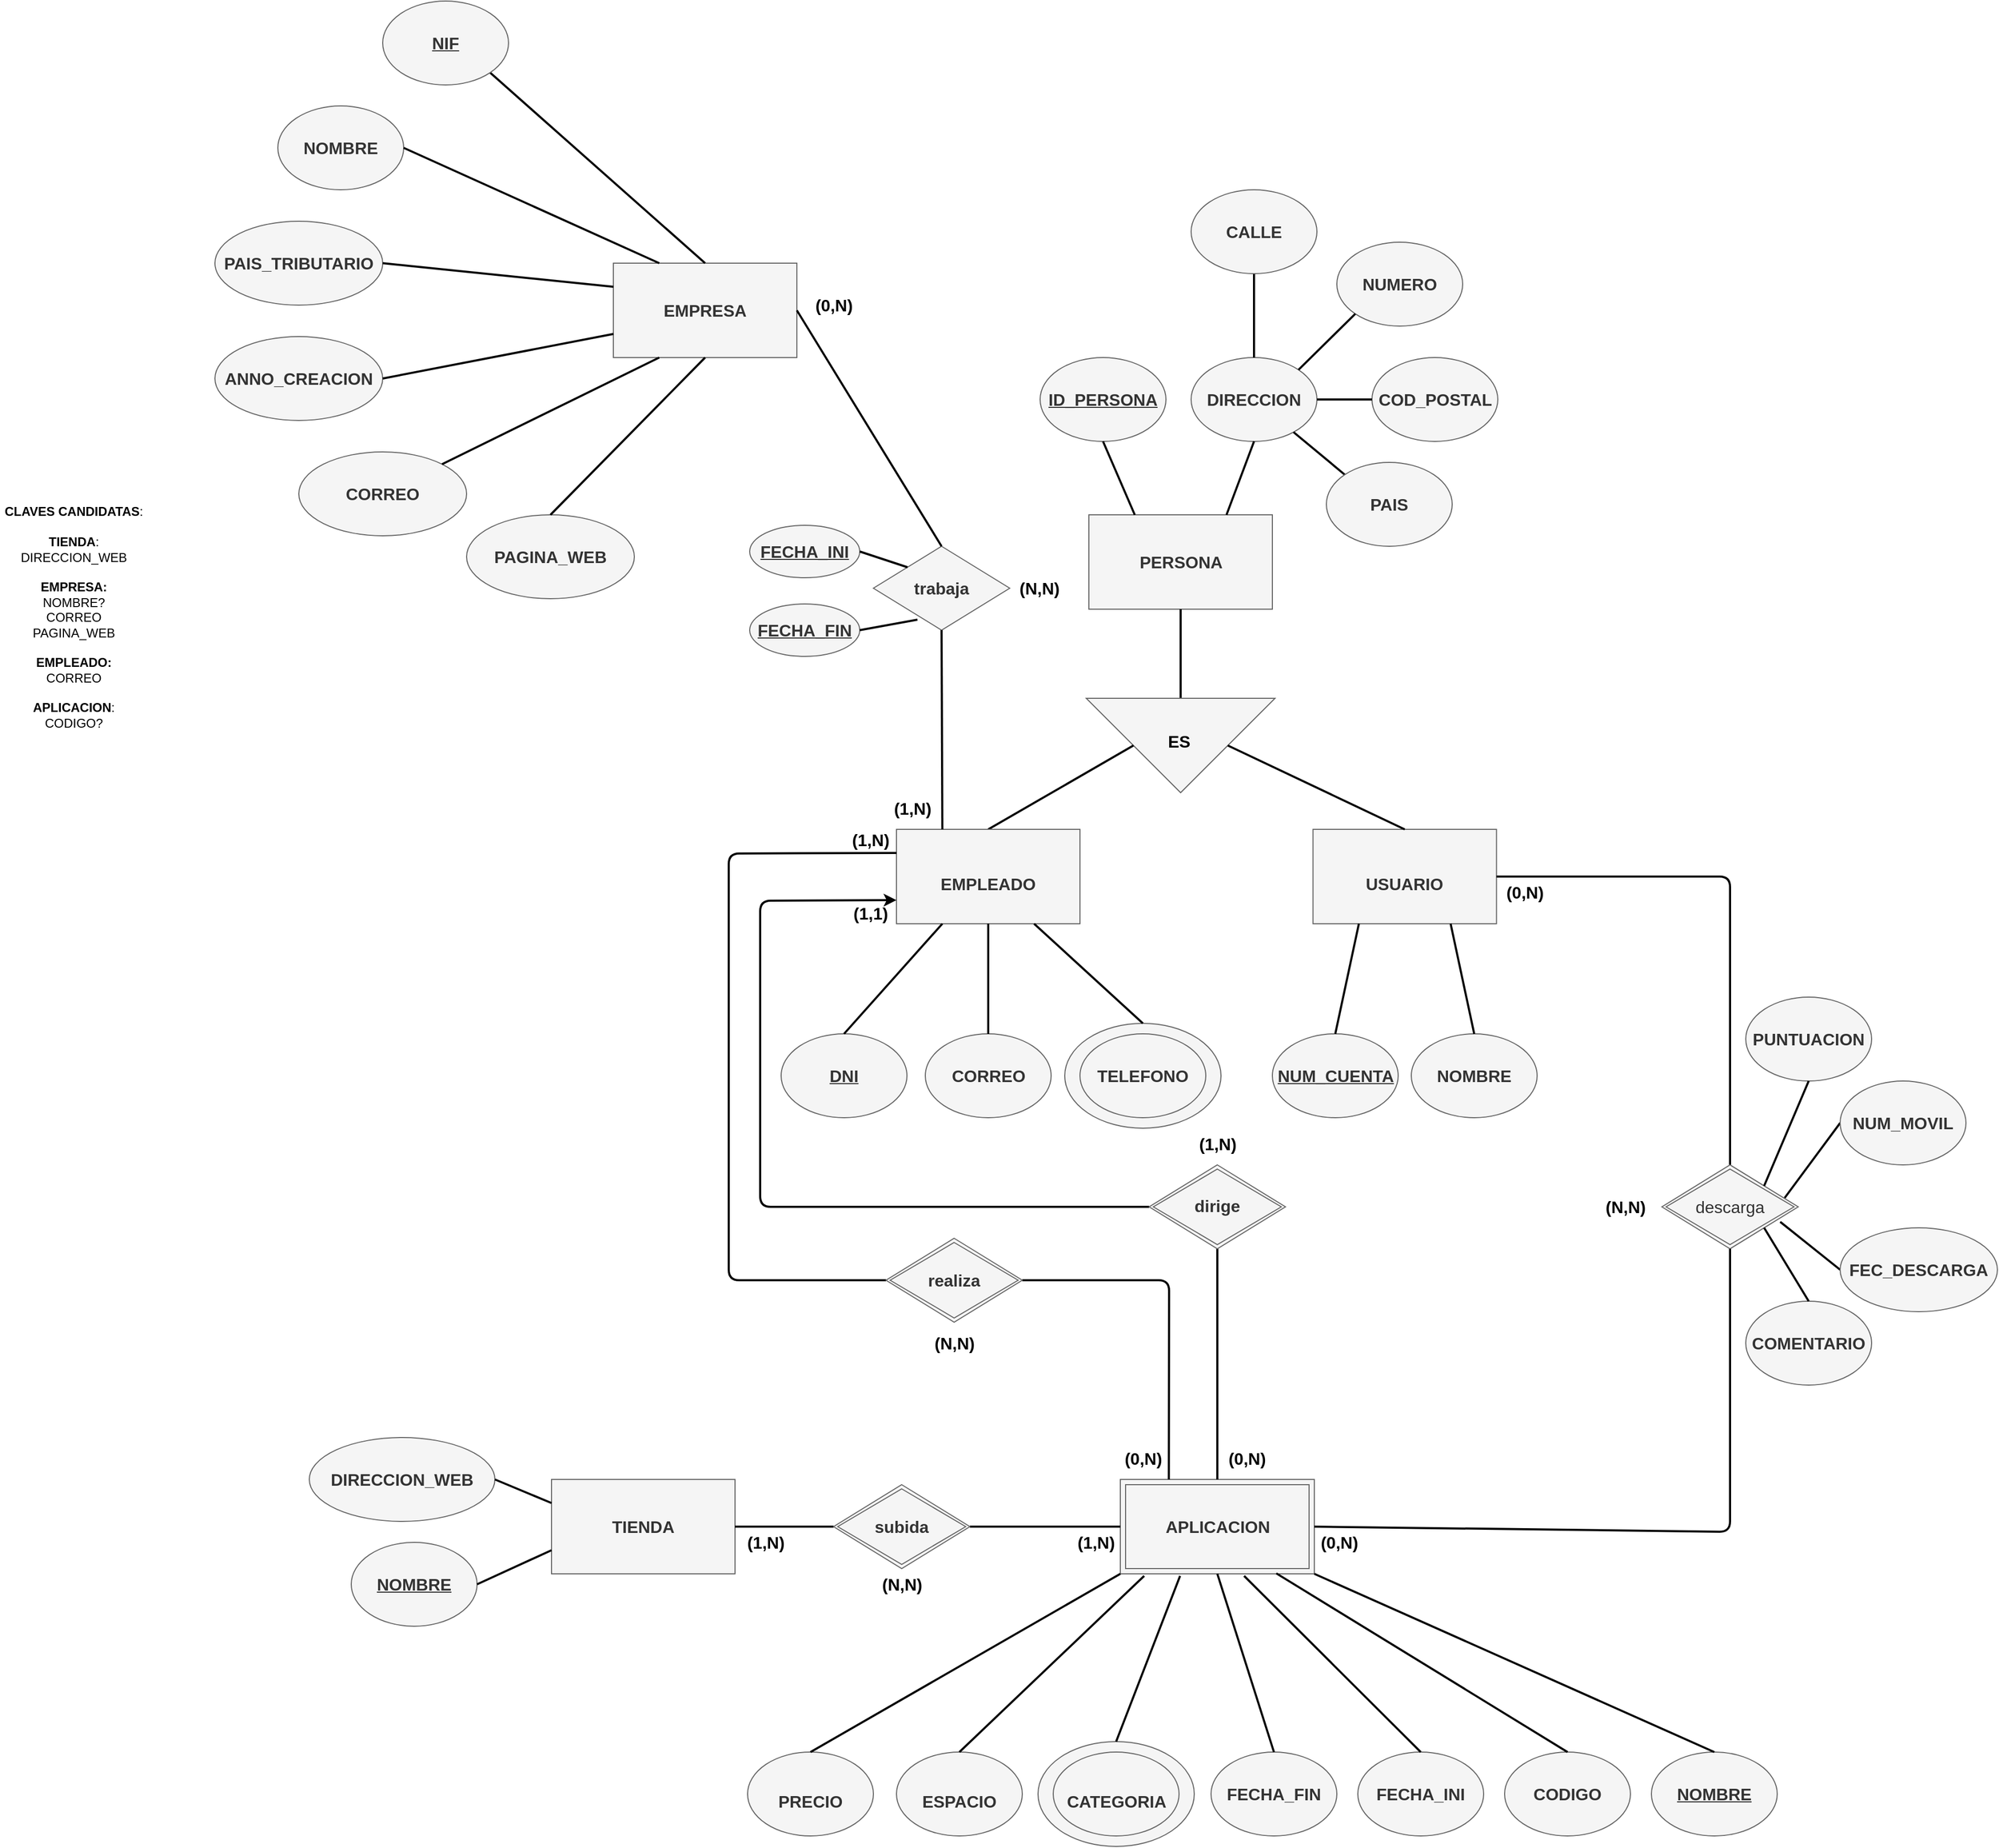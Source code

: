 <mxfile version="13.8.0" type="device"><diagram id="R2lEEEUBdFMjLlhIrx00" name="Page-1"><mxGraphModel dx="2523" dy="931" grid="1" gridSize="10" guides="1" tooltips="1" connect="1" arrows="1" fold="1" page="1" pageScale="1" pageWidth="850" pageHeight="1100" math="0" shadow="0" extFonts="Permanent Marker^https://fonts.googleapis.com/css?family=Permanent+Marker"><root><mxCell id="0"/><mxCell id="1" parent="0"/><mxCell id="q98V2oWcMQ2L0oPAiAOC-61" value="" style="ellipse;whiteSpace=wrap;html=1;fillColor=#f5f5f5;strokeColor=#666666;fontColor=#333333;fontStyle=0" parent="1" vertex="1"><mxGeometry x="425" y="2100" width="149" height="100" as="geometry"/></mxCell><mxCell id="q98V2oWcMQ2L0oPAiAOC-1" value="&lt;font style=&quot;font-size: 16px&quot;&gt;TIENDA&lt;/font&gt;" style="rounded=0;whiteSpace=wrap;html=1;fontStyle=1;fillColor=#f5f5f5;strokeColor=#666666;fontColor=#333333;" parent="1" vertex="1"><mxGeometry x="-39" y="1850" width="175" height="90" as="geometry"/></mxCell><mxCell id="q98V2oWcMQ2L0oPAiAOC-2" value="&lt;font style=&quot;font-size: 16px&quot;&gt;&lt;u&gt;&lt;b&gt;NOMBRE&lt;/b&gt;&lt;/u&gt;&lt;/font&gt;" style="ellipse;whiteSpace=wrap;html=1;fillColor=#f5f5f5;strokeColor=#666666;fontColor=#333333;" parent="1" vertex="1"><mxGeometry x="-230" y="1910" width="120" height="80" as="geometry"/></mxCell><mxCell id="q98V2oWcMQ2L0oPAiAOC-3" value="" style="endArrow=none;html=1;entryX=1;entryY=0.5;entryDx=0;entryDy=0;exitX=0;exitY=0.75;exitDx=0;exitDy=0;strokeWidth=2;" parent="1" source="q98V2oWcMQ2L0oPAiAOC-1" target="q98V2oWcMQ2L0oPAiAOC-2" edge="1"><mxGeometry width="50" height="50" relative="1" as="geometry"><mxPoint x="-103" y="1930" as="sourcePoint"/><mxPoint x="-53" y="1880" as="targetPoint"/></mxGeometry></mxCell><mxCell id="q98V2oWcMQ2L0oPAiAOC-4" value="&lt;font size=&quot;1&quot;&gt;&lt;b style=&quot;font-size: 16px&quot;&gt;DIRECCION_WEB&lt;/b&gt;&lt;/font&gt;" style="ellipse;whiteSpace=wrap;html=1;fillColor=#f5f5f5;strokeColor=#666666;fontColor=#333333;" parent="1" vertex="1"><mxGeometry x="-270" y="1810" width="177" height="80" as="geometry"/></mxCell><mxCell id="q98V2oWcMQ2L0oPAiAOC-5" value="" style="endArrow=none;html=1;entryX=1;entryY=0.5;entryDx=0;entryDy=0;exitX=0;exitY=0.25;exitDx=0;exitDy=0;strokeWidth=2;" parent="1" source="q98V2oWcMQ2L0oPAiAOC-1" target="q98V2oWcMQ2L0oPAiAOC-4" edge="1"><mxGeometry width="50" height="50" relative="1" as="geometry"><mxPoint x="32.5" y="1850" as="sourcePoint"/><mxPoint x="-70.574" y="1768.284" as="targetPoint"/></mxGeometry></mxCell><mxCell id="q98V2oWcMQ2L0oPAiAOC-7" value="&lt;font style=&quot;font-size: 16px&quot;&gt;EMPRESA&lt;/font&gt;" style="rounded=0;whiteSpace=wrap;html=1;fontStyle=1;fillColor=#f5f5f5;strokeColor=#666666;fontColor=#333333;" parent="1" vertex="1"><mxGeometry x="20" y="690" width="175" height="90" as="geometry"/></mxCell><mxCell id="q98V2oWcMQ2L0oPAiAOC-8" value="&lt;font style=&quot;font-size: 16px&quot;&gt;&lt;span&gt;&lt;b&gt;NOMBRE&lt;/b&gt;&lt;/span&gt;&lt;/font&gt;" style="ellipse;whiteSpace=wrap;html=1;fillColor=#f5f5f5;strokeColor=#666666;fontColor=#333333;fontStyle=0" parent="1" vertex="1"><mxGeometry x="-300" y="540" width="120" height="80" as="geometry"/></mxCell><mxCell id="q98V2oWcMQ2L0oPAiAOC-10" value="" style="endArrow=none;html=1;entryX=1;entryY=0.5;entryDx=0;entryDy=0;exitX=0.25;exitY=0;exitDx=0;exitDy=0;strokeWidth=2;" parent="1" source="q98V2oWcMQ2L0oPAiAOC-7" target="q98V2oWcMQ2L0oPAiAOC-8" edge="1"><mxGeometry width="50" height="50" relative="1" as="geometry"><mxPoint x="-10" y="670" as="sourcePoint"/><mxPoint x="-103.074" y="588.284" as="targetPoint"/></mxGeometry></mxCell><mxCell id="q98V2oWcMQ2L0oPAiAOC-11" value="&lt;font style=&quot;font-size: 16px&quot;&gt;&lt;b&gt;PAIS_TRIBUTARIO&lt;/b&gt;&lt;/font&gt;" style="ellipse;whiteSpace=wrap;html=1;fillColor=#f5f5f5;strokeColor=#666666;fontColor=#333333;fontStyle=0" parent="1" vertex="1"><mxGeometry x="-360" y="650" width="160" height="80" as="geometry"/></mxCell><mxCell id="q98V2oWcMQ2L0oPAiAOC-12" value="" style="endArrow=none;html=1;entryX=1;entryY=0.5;entryDx=0;entryDy=0;exitX=0;exitY=0.25;exitDx=0;exitDy=0;strokeWidth=2;" parent="1" source="q98V2oWcMQ2L0oPAiAOC-7" target="q98V2oWcMQ2L0oPAiAOC-11" edge="1"><mxGeometry width="50" height="50" relative="1" as="geometry"><mxPoint x="63.75" y="690" as="sourcePoint"/><mxPoint x="-80" y="630" as="targetPoint"/></mxGeometry></mxCell><mxCell id="q98V2oWcMQ2L0oPAiAOC-13" value="&lt;font style=&quot;font-size: 16px&quot;&gt;&lt;b&gt;ANNO_CREACION&lt;/b&gt;&lt;/font&gt;" style="ellipse;whiteSpace=wrap;html=1;fillColor=#f5f5f5;strokeColor=#666666;fontColor=#333333;fontStyle=0" parent="1" vertex="1"><mxGeometry x="-360" y="760" width="160" height="80" as="geometry"/></mxCell><mxCell id="q98V2oWcMQ2L0oPAiAOC-14" value="" style="endArrow=none;html=1;entryX=1;entryY=0.5;entryDx=0;entryDy=0;exitX=0;exitY=0.75;exitDx=0;exitDy=0;strokeWidth=2;" parent="1" source="q98V2oWcMQ2L0oPAiAOC-7" target="q98V2oWcMQ2L0oPAiAOC-13" edge="1"><mxGeometry width="50" height="50" relative="1" as="geometry"><mxPoint x="63.75" y="690" as="sourcePoint"/><mxPoint x="-80" y="630" as="targetPoint"/></mxGeometry></mxCell><mxCell id="q98V2oWcMQ2L0oPAiAOC-15" value="&lt;font style=&quot;font-size: 16px&quot;&gt;&lt;b&gt;CORREO&lt;/b&gt;&lt;/font&gt;" style="ellipse;whiteSpace=wrap;html=1;fillColor=#f5f5f5;strokeColor=#666666;fontColor=#333333;fontStyle=0" parent="1" vertex="1"><mxGeometry x="-280" y="870" width="160" height="80" as="geometry"/></mxCell><mxCell id="q98V2oWcMQ2L0oPAiAOC-16" value="" style="endArrow=none;html=1;entryX=1;entryY=0;entryDx=0;entryDy=0;exitX=0.25;exitY=1;exitDx=0;exitDy=0;strokeWidth=2;" parent="1" source="q98V2oWcMQ2L0oPAiAOC-7" target="q98V2oWcMQ2L0oPAiAOC-15" edge="1"><mxGeometry width="50" height="50" relative="1" as="geometry"><mxPoint x="63.75" y="780" as="sourcePoint"/><mxPoint x="-80" y="840" as="targetPoint"/></mxGeometry></mxCell><mxCell id="q98V2oWcMQ2L0oPAiAOC-17" value="&lt;font style=&quot;font-size: 16px&quot;&gt;&lt;b&gt;PAGINA_WEB&lt;/b&gt;&lt;/font&gt;" style="ellipse;whiteSpace=wrap;html=1;fillColor=#f5f5f5;strokeColor=#666666;fontColor=#333333;fontStyle=0" parent="1" vertex="1"><mxGeometry x="-120" y="930" width="160" height="80" as="geometry"/></mxCell><mxCell id="q98V2oWcMQ2L0oPAiAOC-18" value="" style="endArrow=none;html=1;entryX=0.5;entryY=0;entryDx=0;entryDy=0;exitX=0.5;exitY=1;exitDx=0;exitDy=0;strokeWidth=2;" parent="1" source="q98V2oWcMQ2L0oPAiAOC-7" target="q98V2oWcMQ2L0oPAiAOC-17" edge="1"><mxGeometry width="50" height="50" relative="1" as="geometry"><mxPoint x="107.5" y="780" as="sourcePoint"/><mxPoint x="-60" y="930" as="targetPoint"/></mxGeometry></mxCell><mxCell id="q98V2oWcMQ2L0oPAiAOC-19" value="" style="endArrow=none;html=1;exitX=0.5;exitY=0;exitDx=0;exitDy=0;strokeWidth=2;entryX=1;entryY=1;entryDx=0;entryDy=0;" parent="1" source="q98V2oWcMQ2L0oPAiAOC-7" target="q98V2oWcMQ2L0oPAiAOC-20" edge="1"><mxGeometry width="50" height="50" relative="1" as="geometry"><mxPoint x="107.5" y="780" as="sourcePoint"/><mxPoint x="-80" y="530" as="targetPoint"/></mxGeometry></mxCell><mxCell id="q98V2oWcMQ2L0oPAiAOC-20" value="&lt;font style=&quot;font-size: 16px&quot;&gt;&lt;span&gt;&lt;b&gt;NIF&lt;/b&gt;&lt;/span&gt;&lt;/font&gt;" style="ellipse;whiteSpace=wrap;html=1;fillColor=#f5f5f5;strokeColor=#666666;fontColor=#333333;fontStyle=4" parent="1" vertex="1"><mxGeometry x="-200" y="440" width="120" height="80" as="geometry"/></mxCell><mxCell id="q98V2oWcMQ2L0oPAiAOC-21" value="&lt;div&gt;&lt;b&gt;CLAVES CANDIDATAS&lt;/b&gt;:&lt;/div&gt;&lt;div&gt;&lt;br&gt;&lt;/div&gt;&lt;div&gt;&lt;b&gt;TIENDA&lt;/b&gt;: &lt;br&gt;&lt;/div&gt;&lt;div&gt;DIRECCION_WEB&lt;/div&gt;&lt;div&gt;&lt;br&gt;&lt;/div&gt;&lt;div&gt;&lt;b&gt;EMPRESA: &lt;/b&gt;&lt;br&gt;&lt;/div&gt;&lt;div&gt;NOMBRE?&lt;br&gt;&lt;/div&gt;&lt;div&gt;CORREO&lt;br&gt;&lt;/div&gt;&lt;div&gt;PAGINA_WEB&lt;/div&gt;&lt;div&gt;&lt;b&gt;&lt;br&gt;&lt;/b&gt;&lt;/div&gt;&lt;div&gt;&lt;b&gt;EMPLEADO:&lt;/b&gt;&lt;/div&gt;&lt;div&gt;CORREO&lt;/div&gt;&lt;div&gt;&lt;br&gt;&lt;/div&gt;&lt;div&gt;&lt;b&gt;APLICACION&lt;/b&gt;:&lt;/div&gt;&lt;div&gt;CODIGO?&lt;br&gt;&lt;/div&gt;&lt;div&gt;&lt;br&gt;&lt;/div&gt;" style="text;html=1;align=center;verticalAlign=middle;resizable=0;points=[];autosize=1;" parent="1" vertex="1"><mxGeometry x="-565" y="920" width="140" height="230" as="geometry"/></mxCell><mxCell id="q98V2oWcMQ2L0oPAiAOC-55" value="&lt;font size=&quot;1&quot;&gt;&lt;b style=&quot;font-size: 16px&quot;&gt;APLICACION&lt;/b&gt;&lt;/font&gt;" style="shape=ext;margin=3;double=1;whiteSpace=wrap;html=1;align=center;fillColor=#f5f5f5;strokeColor=#666666;fontColor=#333333;" parent="1" vertex="1"><mxGeometry x="503.5" y="1850" width="185" height="90" as="geometry"/></mxCell><mxCell id="q98V2oWcMQ2L0oPAiAOC-56" value="&lt;font style=&quot;font-size: 16px&quot;&gt;&lt;span&gt;&lt;b&gt;CODIGO&lt;/b&gt;&lt;br&gt;&lt;/span&gt;&lt;/font&gt;" style="ellipse;whiteSpace=wrap;html=1;fillColor=#f5f5f5;strokeColor=#666666;fontColor=#333333;fontStyle=0" parent="1" vertex="1"><mxGeometry x="870" y="2110" width="120" height="80" as="geometry"/></mxCell><mxCell id="q98V2oWcMQ2L0oPAiAOC-57" value="&lt;font style=&quot;font-size: 16px&quot;&gt;&lt;span&gt;&lt;b&gt;NOMBRE&lt;/b&gt;&lt;br&gt;&lt;/span&gt;&lt;/font&gt;" style="ellipse;whiteSpace=wrap;html=1;fillColor=#f5f5f5;strokeColor=#666666;fontColor=#333333;fontStyle=4" parent="1" vertex="1"><mxGeometry x="1010" y="2110" width="120" height="80" as="geometry"/></mxCell><mxCell id="q98V2oWcMQ2L0oPAiAOC-58" value="&lt;font style=&quot;font-size: 16px&quot;&gt;&lt;span&gt;&lt;b&gt;FECHA_INI&lt;/b&gt;&lt;br&gt;&lt;/span&gt;&lt;/font&gt;" style="ellipse;whiteSpace=wrap;html=1;fillColor=#f5f5f5;strokeColor=#666666;fontColor=#333333;fontStyle=0" parent="1" vertex="1"><mxGeometry x="730" y="2110" width="120" height="80" as="geometry"/></mxCell><mxCell id="q98V2oWcMQ2L0oPAiAOC-59" value="&lt;b&gt;&lt;font style=&quot;font-size: 16px&quot;&gt;FECHA_FIN&lt;/font&gt;&lt;/b&gt;" style="ellipse;whiteSpace=wrap;html=1;fillColor=#f5f5f5;strokeColor=#666666;fontColor=#333333;fontStyle=0" parent="1" vertex="1"><mxGeometry x="590" y="2110" width="120" height="80" as="geometry"/></mxCell><mxCell id="q98V2oWcMQ2L0oPAiAOC-60" value="&lt;br&gt;&lt;b&gt;&lt;font style=&quot;font-size: 16px&quot;&gt;CATEGORIA&lt;/font&gt;&lt;/b&gt;" style="ellipse;whiteSpace=wrap;html=1;fillColor=#f5f5f5;strokeColor=#666666;fontColor=#333333;fontStyle=0;verticalAlign=middle;" parent="1" vertex="1"><mxGeometry x="439.5" y="2110" width="120" height="80" as="geometry"/></mxCell><mxCell id="q98V2oWcMQ2L0oPAiAOC-62" value="&lt;br&gt;&lt;b&gt;&lt;font style=&quot;font-size: 16px&quot;&gt;ESPACIO&lt;/font&gt;&lt;/b&gt;" style="ellipse;whiteSpace=wrap;html=1;fillColor=#f5f5f5;strokeColor=#666666;fontColor=#333333;fontStyle=0" parent="1" vertex="1"><mxGeometry x="290" y="2110" width="120" height="80" as="geometry"/></mxCell><mxCell id="q98V2oWcMQ2L0oPAiAOC-63" value="&lt;br&gt;&lt;b&gt;&lt;font style=&quot;font-size: 16px&quot;&gt;PRECIO&lt;/font&gt;&lt;/b&gt;" style="ellipse;whiteSpace=wrap;html=1;fillColor=#f5f5f5;strokeColor=#666666;fontColor=#333333;fontStyle=0" parent="1" vertex="1"><mxGeometry x="148" y="2110" width="120" height="80" as="geometry"/></mxCell><mxCell id="q98V2oWcMQ2L0oPAiAOC-65" value="" style="endArrow=none;html=1;strokeWidth=2;entryX=0.5;entryY=0;entryDx=0;entryDy=0;exitX=1;exitY=1;exitDx=0;exitDy=0;" parent="1" source="q98V2oWcMQ2L0oPAiAOC-55" target="q98V2oWcMQ2L0oPAiAOC-57" edge="1"><mxGeometry width="50" height="50" relative="1" as="geometry"><mxPoint x="798.5" y="1870" as="sourcePoint"/><mxPoint x="848.5" y="1820" as="targetPoint"/></mxGeometry></mxCell><mxCell id="q98V2oWcMQ2L0oPAiAOC-66" value="" style="endArrow=none;html=1;strokeWidth=2;entryX=0.5;entryY=0;entryDx=0;entryDy=0;exitX=0.804;exitY=0.995;exitDx=0;exitDy=0;exitPerimeter=0;" parent="1" source="q98V2oWcMQ2L0oPAiAOC-55" target="q98V2oWcMQ2L0oPAiAOC-56" edge="1"><mxGeometry width="50" height="50" relative="1" as="geometry"><mxPoint x="596" y="1850" as="sourcePoint"/><mxPoint x="853.0" y="1620" as="targetPoint"/></mxGeometry></mxCell><mxCell id="q98V2oWcMQ2L0oPAiAOC-67" value="" style="endArrow=none;html=1;strokeWidth=2;entryX=0.5;entryY=0;entryDx=0;entryDy=0;exitX=0.638;exitY=1.022;exitDx=0;exitDy=0;exitPerimeter=0;" parent="1" source="q98V2oWcMQ2L0oPAiAOC-55" target="q98V2oWcMQ2L0oPAiAOC-58" edge="1"><mxGeometry width="50" height="50" relative="1" as="geometry"><mxPoint x="642.25" y="1850" as="sourcePoint"/><mxPoint x="853.0" y="1720" as="targetPoint"/></mxGeometry></mxCell><mxCell id="q98V2oWcMQ2L0oPAiAOC-68" value="" style="endArrow=none;html=1;strokeWidth=2;entryX=0.5;entryY=0;entryDx=0;entryDy=0;exitX=0.5;exitY=1;exitDx=0;exitDy=0;" parent="1" source="q98V2oWcMQ2L0oPAiAOC-55" target="q98V2oWcMQ2L0oPAiAOC-59" edge="1"><mxGeometry width="50" height="50" relative="1" as="geometry"><mxPoint x="571" y="1943" as="sourcePoint"/><mxPoint x="748" y="2110" as="targetPoint"/></mxGeometry></mxCell><mxCell id="q98V2oWcMQ2L0oPAiAOC-69" value="" style="endArrow=none;html=1;strokeWidth=2;entryX=0.5;entryY=0;entryDx=0;entryDy=0;exitX=0.308;exitY=1.022;exitDx=0;exitDy=0;exitPerimeter=0;" parent="1" source="q98V2oWcMQ2L0oPAiAOC-55" target="q98V2oWcMQ2L0oPAiAOC-61" edge="1"><mxGeometry width="50" height="50" relative="1" as="geometry"><mxPoint x="688.5" y="1895" as="sourcePoint"/><mxPoint x="853.0" y="1920" as="targetPoint"/></mxGeometry></mxCell><mxCell id="q98V2oWcMQ2L0oPAiAOC-70" value="" style="endArrow=none;html=1;strokeWidth=2;entryX=0.5;entryY=0;entryDx=0;entryDy=0;exitX=0.123;exitY=1.022;exitDx=0;exitDy=0;exitPerimeter=0;" parent="1" source="q98V2oWcMQ2L0oPAiAOC-55" target="q98V2oWcMQ2L0oPAiAOC-62" edge="1"><mxGeometry width="50" height="50" relative="1" as="geometry"><mxPoint x="688.5" y="1917.5" as="sourcePoint"/><mxPoint x="838.5" y="2020" as="targetPoint"/></mxGeometry></mxCell><mxCell id="q98V2oWcMQ2L0oPAiAOC-71" value="" style="endArrow=none;html=1;strokeWidth=2;entryX=0.5;entryY=0;entryDx=0;entryDy=0;exitX=0;exitY=1;exitDx=0;exitDy=0;" parent="1" source="q98V2oWcMQ2L0oPAiAOC-55" target="q98V2oWcMQ2L0oPAiAOC-63" edge="1"><mxGeometry width="50" height="50" relative="1" as="geometry"><mxPoint x="642.25" y="1940" as="sourcePoint"/><mxPoint x="853.0" y="2125" as="targetPoint"/></mxGeometry></mxCell><mxCell id="q98V2oWcMQ2L0oPAiAOC-72" value="" style="ellipse;whiteSpace=wrap;html=1;fillColor=#f5f5f5;strokeColor=#666666;fontColor=#333333;fontStyle=0" parent="1" vertex="1"><mxGeometry x="450.5" y="1415" width="149" height="100" as="geometry"/></mxCell><mxCell id="q98V2oWcMQ2L0oPAiAOC-73" value="&lt;font style=&quot;font-size: 16px&quot;&gt;PERSONA&lt;/font&gt;" style="rounded=0;whiteSpace=wrap;html=1;fontStyle=1;fillColor=#f5f5f5;strokeColor=#666666;fontColor=#333333;" parent="1" vertex="1"><mxGeometry x="473.5" y="930" width="175" height="90" as="geometry"/></mxCell><mxCell id="q98V2oWcMQ2L0oPAiAOC-74" value="" style="endArrow=none;html=1;entryX=0.5;entryY=1;entryDx=0;entryDy=0;strokeWidth=2;exitX=0;exitY=0.5;exitDx=0;exitDy=0;" parent="1" source="q98V2oWcMQ2L0oPAiAOC-75" target="q98V2oWcMQ2L0oPAiAOC-73" edge="1"><mxGeometry width="50" height="50" relative="1" as="geometry"><mxPoint x="561.5" y="1150" as="sourcePoint"/><mxPoint x="488.426" y="958.284" as="targetPoint"/></mxGeometry></mxCell><mxCell id="q98V2oWcMQ2L0oPAiAOC-75" value="" style="triangle;html=1;rotation=90;fillColor=#f5f5f5;strokeColor=#666666;fontColor=#333333;whiteSpace=wrap;" parent="1" vertex="1"><mxGeometry x="516" y="1060" width="90" height="180" as="geometry"/></mxCell><mxCell id="q98V2oWcMQ2L0oPAiAOC-76" value="&lt;b&gt;&lt;font style=&quot;font-size: 16px&quot;&gt;ES&lt;/font&gt;&lt;/b&gt;" style="text;whiteSpace=wrap;html=1;" parent="1" vertex="1"><mxGeometry x="547" y="1130" width="30" height="30" as="geometry"/></mxCell><mxCell id="q98V2oWcMQ2L0oPAiAOC-77" value="&lt;font style=&quot;font-size: 16px&quot;&gt;&lt;u&gt;&lt;b&gt;ID_PERSONA&lt;/b&gt;&lt;/u&gt;&lt;/font&gt;" style="ellipse;whiteSpace=wrap;html=1;fillColor=#f5f5f5;strokeColor=#666666;fontColor=#333333;" parent="1" vertex="1"><mxGeometry x="427" y="780" width="120" height="80" as="geometry"/></mxCell><mxCell id="q98V2oWcMQ2L0oPAiAOC-78" value="" style="endArrow=none;html=1;entryX=0.5;entryY=1;entryDx=0;entryDy=0;exitX=0.25;exitY=0;exitDx=0;exitDy=0;strokeWidth=2;" parent="1" source="q98V2oWcMQ2L0oPAiAOC-73" target="q98V2oWcMQ2L0oPAiAOC-77" edge="1"><mxGeometry width="50" height="50" relative="1" as="geometry"><mxPoint x="271" y="780" as="sourcePoint"/><mxPoint x="165.926" y="698.284" as="targetPoint"/></mxGeometry></mxCell><mxCell id="q98V2oWcMQ2L0oPAiAOC-79" value="&lt;font style=&quot;font-size: 16px&quot;&gt;&lt;span&gt;&lt;b&gt;DIRECCION&lt;/b&gt;&lt;/span&gt;&lt;/font&gt;" style="ellipse;whiteSpace=wrap;html=1;fillColor=#f5f5f5;strokeColor=#666666;fontColor=#333333;fontStyle=0" parent="1" vertex="1"><mxGeometry x="571" y="780" width="120" height="80" as="geometry"/></mxCell><mxCell id="q98V2oWcMQ2L0oPAiAOC-80" value="" style="endArrow=none;html=1;entryX=0.5;entryY=1;entryDx=0;entryDy=0;exitX=0.75;exitY=0;exitDx=0;exitDy=0;strokeWidth=2;" parent="1" source="q98V2oWcMQ2L0oPAiAOC-73" target="q98V2oWcMQ2L0oPAiAOC-79" edge="1"><mxGeometry width="50" height="50" relative="1" as="geometry"><mxPoint x="271" y="780" as="sourcePoint"/><mxPoint x="372" y="710" as="targetPoint"/></mxGeometry></mxCell><mxCell id="q98V2oWcMQ2L0oPAiAOC-81" value="" style="endArrow=none;html=1;entryX=0.5;entryY=0;entryDx=0;entryDy=0;strokeWidth=2;exitX=0.5;exitY=1;exitDx=0;exitDy=0;" parent="1" source="q98V2oWcMQ2L0oPAiAOC-82" target="q98V2oWcMQ2L0oPAiAOC-79" edge="1"><mxGeometry width="50" height="50" relative="1" as="geometry"><mxPoint x="723.5" y="730" as="sourcePoint"/><mxPoint x="637" y="860" as="targetPoint"/></mxGeometry></mxCell><mxCell id="q98V2oWcMQ2L0oPAiAOC-82" value="&lt;font style=&quot;font-size: 16px&quot;&gt;&lt;span&gt;&lt;b&gt;CALLE&lt;/b&gt;&lt;/span&gt;&lt;/font&gt;" style="ellipse;whiteSpace=wrap;html=1;fillColor=#f5f5f5;strokeColor=#666666;fontColor=#333333;fontStyle=0" parent="1" vertex="1"><mxGeometry x="571" y="620" width="120" height="80" as="geometry"/></mxCell><mxCell id="q98V2oWcMQ2L0oPAiAOC-83" value="&lt;font style=&quot;font-size: 16px&quot;&gt;&lt;span&gt;&lt;b&gt;NUMERO&lt;/b&gt;&lt;/span&gt;&lt;/font&gt;" style="ellipse;whiteSpace=wrap;html=1;fillColor=#f5f5f5;strokeColor=#666666;fontColor=#333333;fontStyle=0" parent="1" vertex="1"><mxGeometry x="710" y="670" width="120" height="80" as="geometry"/></mxCell><mxCell id="q98V2oWcMQ2L0oPAiAOC-84" value="" style="endArrow=none;html=1;entryX=1;entryY=0;entryDx=0;entryDy=0;strokeWidth=2;exitX=0;exitY=1;exitDx=0;exitDy=0;" parent="1" source="q98V2oWcMQ2L0oPAiAOC-83" target="q98V2oWcMQ2L0oPAiAOC-79" edge="1"><mxGeometry width="50" height="50" relative="1" as="geometry"><mxPoint x="757" y="720" as="sourcePoint"/><mxPoint x="679.426" y="791.716" as="targetPoint"/></mxGeometry></mxCell><mxCell id="q98V2oWcMQ2L0oPAiAOC-85" value="&lt;font style=&quot;font-size: 16px&quot;&gt;&lt;span&gt;&lt;b&gt;COD_POSTAL&lt;/b&gt;&lt;/span&gt;&lt;/font&gt;" style="ellipse;whiteSpace=wrap;html=1;fillColor=#f5f5f5;strokeColor=#666666;fontColor=#333333;fontStyle=0" parent="1" vertex="1"><mxGeometry x="743.5" y="780" width="120" height="80" as="geometry"/></mxCell><mxCell id="q98V2oWcMQ2L0oPAiAOC-86" value="" style="endArrow=none;html=1;entryX=1;entryY=0.5;entryDx=0;entryDy=0;strokeWidth=2;exitX=0;exitY=0.5;exitDx=0;exitDy=0;" parent="1" source="q98V2oWcMQ2L0oPAiAOC-85" target="q98V2oWcMQ2L0oPAiAOC-79" edge="1"><mxGeometry width="50" height="50" relative="1" as="geometry"><mxPoint x="701.074" y="738.284" as="sourcePoint"/><mxPoint x="679.426" y="791.716" as="targetPoint"/></mxGeometry></mxCell><mxCell id="q98V2oWcMQ2L0oPAiAOC-87" value="" style="endArrow=none;html=1;entryX=0.5;entryY=1;entryDx=0;entryDy=0;strokeWidth=2;exitX=0.5;exitY=0;exitDx=0;exitDy=0;" parent="1" source="q98V2oWcMQ2L0oPAiAOC-88" target="q98V2oWcMQ2L0oPAiAOC-75" edge="1"><mxGeometry width="50" height="50" relative="1" as="geometry"><mxPoint x="393.5" y="1240" as="sourcePoint"/><mxPoint x="571" y="1030" as="targetPoint"/></mxGeometry></mxCell><mxCell id="q98V2oWcMQ2L0oPAiAOC-88" value="&lt;br&gt;&lt;font style=&quot;font-size: 16px&quot;&gt;EMPLEADO&lt;/font&gt;" style="rounded=0;whiteSpace=wrap;html=1;fontStyle=1;fillColor=#f5f5f5;strokeColor=#666666;fontColor=#333333;" parent="1" vertex="1"><mxGeometry x="290" y="1230" width="175" height="90" as="geometry"/></mxCell><mxCell id="q98V2oWcMQ2L0oPAiAOC-89" value="&lt;br&gt;&lt;font style=&quot;font-size: 16px&quot;&gt;USUARIO&lt;/font&gt;" style="rounded=0;whiteSpace=wrap;html=1;fontStyle=1;fillColor=#f5f5f5;strokeColor=#666666;fontColor=#333333;" parent="1" vertex="1"><mxGeometry x="687.25" y="1230" width="175" height="90" as="geometry"/></mxCell><mxCell id="q98V2oWcMQ2L0oPAiAOC-90" value="" style="endArrow=none;html=1;entryX=0.5;entryY=0;entryDx=0;entryDy=0;strokeWidth=2;exitX=0.5;exitY=0;exitDx=0;exitDy=0;" parent="1" source="q98V2oWcMQ2L0oPAiAOC-89" target="q98V2oWcMQ2L0oPAiAOC-75" edge="1"><mxGeometry width="50" height="50" relative="1" as="geometry"><mxPoint x="386" y="1240" as="sourcePoint"/><mxPoint x="516" y="1150" as="targetPoint"/></mxGeometry></mxCell><mxCell id="q98V2oWcMQ2L0oPAiAOC-91" value="&lt;font style=&quot;font-size: 16px&quot;&gt;&lt;span&gt;&lt;b&gt;DNI&lt;/b&gt;&lt;/span&gt;&lt;/font&gt;" style="ellipse;whiteSpace=wrap;html=1;fillColor=#f5f5f5;strokeColor=#666666;fontColor=#333333;fontStyle=4" parent="1" vertex="1"><mxGeometry x="180" y="1425" width="120" height="80" as="geometry"/></mxCell><mxCell id="q98V2oWcMQ2L0oPAiAOC-92" value="&lt;font style=&quot;font-size: 16px&quot;&gt;&lt;span&gt;&lt;b&gt;CORREO&lt;/b&gt;&lt;/span&gt;&lt;/font&gt;" style="ellipse;whiteSpace=wrap;html=1;fillColor=#f5f5f5;strokeColor=#666666;fontColor=#333333;fontStyle=0" parent="1" vertex="1"><mxGeometry x="317.5" y="1425" width="120" height="80" as="geometry"/></mxCell><mxCell id="q98V2oWcMQ2L0oPAiAOC-93" value="&lt;font style=&quot;font-size: 16px&quot;&gt;&lt;span&gt;&lt;b&gt;TELEFONO&lt;/b&gt;&lt;/span&gt;&lt;/font&gt;" style="ellipse;whiteSpace=wrap;html=1;fillColor=#f5f5f5;strokeColor=#666666;fontColor=#333333;fontStyle=0" parent="1" vertex="1"><mxGeometry x="465" y="1425" width="120" height="80" as="geometry"/></mxCell><mxCell id="q98V2oWcMQ2L0oPAiAOC-94" value="" style="endArrow=none;html=1;entryX=0.25;entryY=1;entryDx=0;entryDy=0;exitX=0.5;exitY=0;exitDx=0;exitDy=0;strokeWidth=2;" parent="1" source="q98V2oWcMQ2L0oPAiAOC-91" target="q98V2oWcMQ2L0oPAiAOC-88" edge="1"><mxGeometry width="50" height="50" relative="1" as="geometry"><mxPoint x="240" y="1365" as="sourcePoint"/><mxPoint x="209.75" y="1295" as="targetPoint"/></mxGeometry></mxCell><mxCell id="q98V2oWcMQ2L0oPAiAOC-95" value="" style="endArrow=none;html=1;entryX=0.5;entryY=1;entryDx=0;entryDy=0;exitX=0.5;exitY=0;exitDx=0;exitDy=0;strokeWidth=2;" parent="1" source="q98V2oWcMQ2L0oPAiAOC-92" target="q98V2oWcMQ2L0oPAiAOC-88" edge="1"><mxGeometry width="50" height="50" relative="1" as="geometry"><mxPoint x="212.5" y="1425" as="sourcePoint"/><mxPoint x="333.75" y="1320" as="targetPoint"/></mxGeometry></mxCell><mxCell id="q98V2oWcMQ2L0oPAiAOC-96" value="" style="endArrow=none;html=1;entryX=0.75;entryY=1;entryDx=0;entryDy=0;exitX=0.5;exitY=0;exitDx=0;exitDy=0;strokeWidth=2;" parent="1" source="q98V2oWcMQ2L0oPAiAOC-72" target="q98V2oWcMQ2L0oPAiAOC-88" edge="1"><mxGeometry width="50" height="50" relative="1" as="geometry"><mxPoint x="528" y="1415" as="sourcePoint"/><mxPoint x="377.5" y="1320" as="targetPoint"/></mxGeometry></mxCell><mxCell id="q98V2oWcMQ2L0oPAiAOC-97" value="&lt;font style=&quot;font-size: 16px&quot;&gt;&lt;span&gt;&lt;b&gt;NUM_CUENTA&lt;/b&gt;&lt;br&gt;&lt;/span&gt;&lt;/font&gt;" style="ellipse;whiteSpace=wrap;html=1;fillColor=#f5f5f5;strokeColor=#666666;fontColor=#333333;fontStyle=4" parent="1" vertex="1"><mxGeometry x="648.5" y="1425" width="120" height="80" as="geometry"/></mxCell><mxCell id="q98V2oWcMQ2L0oPAiAOC-98" value="&lt;font style=&quot;font-size: 16px&quot;&gt;&lt;span&gt;&lt;b&gt;NOMBRE&lt;/b&gt;&lt;br&gt;&lt;/span&gt;&lt;/font&gt;" style="ellipse;whiteSpace=wrap;html=1;fillColor=#f5f5f5;strokeColor=#666666;fontColor=#333333;fontStyle=0" parent="1" vertex="1"><mxGeometry x="781" y="1425" width="120" height="80" as="geometry"/></mxCell><mxCell id="q98V2oWcMQ2L0oPAiAOC-99" value="" style="endArrow=none;html=1;entryX=0.25;entryY=1;entryDx=0;entryDy=0;exitX=0.5;exitY=0;exitDx=0;exitDy=0;strokeWidth=2;" parent="1" source="q98V2oWcMQ2L0oPAiAOC-97" target="q98V2oWcMQ2L0oPAiAOC-89" edge="1"><mxGeometry width="50" height="50" relative="1" as="geometry"><mxPoint x="692.25" y="1355" as="sourcePoint"/><mxPoint x="786" y="1250" as="targetPoint"/></mxGeometry></mxCell><mxCell id="q98V2oWcMQ2L0oPAiAOC-100" value="" style="endArrow=none;html=1;entryX=0.75;entryY=1;entryDx=0;entryDy=0;exitX=0.5;exitY=0;exitDx=0;exitDy=0;strokeWidth=2;" parent="1" source="q98V2oWcMQ2L0oPAiAOC-98" target="q98V2oWcMQ2L0oPAiAOC-89" edge="1"><mxGeometry width="50" height="50" relative="1" as="geometry"><mxPoint x="939" y="1415" as="sourcePoint"/><mxPoint x="832.25" y="1320" as="targetPoint"/></mxGeometry></mxCell><mxCell id="q98V2oWcMQ2L0oPAiAOC-101" value="&lt;font style=&quot;font-size: 16px&quot;&gt;&lt;b&gt;trabaja&lt;/b&gt;&lt;/font&gt;" style="shape=rhombus;perimeter=rhombusPerimeter;whiteSpace=wrap;html=1;align=center;fillColor=#f5f5f5;strokeColor=#666666;fontColor=#333333;" parent="1" vertex="1"><mxGeometry x="268" y="960" width="130" height="80" as="geometry"/></mxCell><mxCell id="q98V2oWcMQ2L0oPAiAOC-102" value="" style="endArrow=none;html=1;strokeWidth=2;entryX=1;entryY=0.5;entryDx=0;entryDy=0;exitX=0.5;exitY=0;exitDx=0;exitDy=0;" parent="1" source="q98V2oWcMQ2L0oPAiAOC-101" target="q98V2oWcMQ2L0oPAiAOC-7" edge="1"><mxGeometry width="50" height="50" relative="1" as="geometry"><mxPoint x="270" y="1050" as="sourcePoint"/><mxPoint x="320" y="1000" as="targetPoint"/></mxGeometry></mxCell><mxCell id="q98V2oWcMQ2L0oPAiAOC-103" value="" style="endArrow=none;html=1;strokeWidth=2;exitX=0.25;exitY=0;exitDx=0;exitDy=0;entryX=0.5;entryY=1;entryDx=0;entryDy=0;" parent="1" source="q98V2oWcMQ2L0oPAiAOC-88" target="q98V2oWcMQ2L0oPAiAOC-101" edge="1"><mxGeometry width="50" height="50" relative="1" as="geometry"><mxPoint x="320" y="1210" as="sourcePoint"/><mxPoint x="315" y="1040" as="targetPoint"/></mxGeometry></mxCell><mxCell id="q98V2oWcMQ2L0oPAiAOC-105" value="(0,N)" style="text;html=1;align=center;verticalAlign=middle;resizable=0;points=[];autosize=1;fontStyle=1;fontSize=16;" parent="1" vertex="1"><mxGeometry x="205" y="720" width="50" height="20" as="geometry"/></mxCell><mxCell id="q98V2oWcMQ2L0oPAiAOC-106" value="(1,N)" style="text;html=1;align=center;verticalAlign=middle;resizable=0;points=[];autosize=1;fontStyle=1;fontSize=16;" parent="1" vertex="1"><mxGeometry x="280" y="1200" width="50" height="20" as="geometry"/></mxCell><mxCell id="q98V2oWcMQ2L0oPAiAOC-107" value="(N,N)" style="text;html=1;align=center;verticalAlign=middle;resizable=0;points=[];autosize=1;fontStyle=1;fontSize=16;" parent="1" vertex="1"><mxGeometry x="400.5" y="990" width="50" height="20" as="geometry"/></mxCell><mxCell id="q98V2oWcMQ2L0oPAiAOC-109" value="&lt;font style=&quot;font-size: 16px&quot;&gt;&lt;b&gt;FECHA_INI&lt;/b&gt;&lt;/font&gt;" style="ellipse;whiteSpace=wrap;html=1;fillColor=#f5f5f5;strokeColor=#666666;fontColor=#333333;fontStyle=4" parent="1" vertex="1"><mxGeometry x="150" y="940" width="105" height="50" as="geometry"/></mxCell><mxCell id="q98V2oWcMQ2L0oPAiAOC-110" value="" style="endArrow=none;html=1;entryX=1;entryY=0.5;entryDx=0;entryDy=0;exitX=0;exitY=0;exitDx=0;exitDy=0;strokeWidth=2;" parent="1" source="q98V2oWcMQ2L0oPAiAOC-101" target="q98V2oWcMQ2L0oPAiAOC-109" edge="1"><mxGeometry width="50" height="50" relative="1" as="geometry"><mxPoint x="585" y="990.0" as="sourcePoint"/><mxPoint x="377.819" y="1091.716" as="targetPoint"/></mxGeometry></mxCell><mxCell id="q98V2oWcMQ2L0oPAiAOC-111" value="&lt;font style=&quot;font-size: 16px&quot;&gt;&lt;b&gt;FECHA_FIN&lt;/b&gt;&lt;/font&gt;" style="ellipse;whiteSpace=wrap;html=1;fillColor=#f5f5f5;strokeColor=#666666;fontColor=#333333;fontStyle=4" parent="1" vertex="1"><mxGeometry x="150" y="1015" width="105" height="50" as="geometry"/></mxCell><mxCell id="q98V2oWcMQ2L0oPAiAOC-113" value="" style="endArrow=none;html=1;entryX=1;entryY=0.5;entryDx=0;entryDy=0;exitX=0.323;exitY=0.875;exitDx=0;exitDy=0;strokeWidth=2;exitPerimeter=0;" parent="1" source="q98V2oWcMQ2L0oPAiAOC-101" target="q98V2oWcMQ2L0oPAiAOC-111" edge="1"><mxGeometry width="50" height="50" relative="1" as="geometry"><mxPoint x="300.5" y="1020" as="sourcePoint"/><mxPoint x="255" y="1020" as="targetPoint"/></mxGeometry></mxCell><mxCell id="q98V2oWcMQ2L0oPAiAOC-116" value="" style="endArrow=none;html=1;strokeWidth=2;entryX=1;entryY=0.5;entryDx=0;entryDy=0;exitX=0;exitY=0.5;exitDx=0;exitDy=0;" parent="1" source="q98V2oWcMQ2L0oPAiAOC-120" target="q98V2oWcMQ2L0oPAiAOC-1" edge="1"><mxGeometry width="50" height="50" relative="1" as="geometry"><mxPoint x="48.5" y="2000" as="sourcePoint"/><mxPoint x="-149.0" y="2120" as="targetPoint"/></mxGeometry></mxCell><mxCell id="q98V2oWcMQ2L0oPAiAOC-117" value="" style="endArrow=none;html=1;strokeWidth=2;entryX=1;entryY=0.5;entryDx=0;entryDy=0;exitX=0;exitY=0.5;exitDx=0;exitDy=0;" parent="1" source="q98V2oWcMQ2L0oPAiAOC-55" target="q98V2oWcMQ2L0oPAiAOC-120" edge="1"><mxGeometry width="50" height="50" relative="1" as="geometry"><mxPoint x="100.25" y="1965" as="sourcePoint"/><mxPoint x="99.5" y="1875.0" as="targetPoint"/></mxGeometry></mxCell><mxCell id="q98V2oWcMQ2L0oPAiAOC-118" value="(1,N)" style="text;html=1;align=center;verticalAlign=middle;resizable=0;points=[];autosize=1;fontStyle=1;fontSize=16;" parent="1" vertex="1"><mxGeometry x="140" y="1900" width="50" height="20" as="geometry"/></mxCell><mxCell id="q98V2oWcMQ2L0oPAiAOC-119" value="(1,N)" style="text;html=1;align=center;verticalAlign=middle;resizable=0;points=[];autosize=1;fontStyle=1;fontSize=16;" parent="1" vertex="1"><mxGeometry x="455" y="1900" width="50" height="20" as="geometry"/></mxCell><mxCell id="q98V2oWcMQ2L0oPAiAOC-120" value="&lt;font style=&quot;font-size: 16px&quot;&gt;&lt;b&gt;subida&lt;/b&gt;&lt;/font&gt;" style="shape=rhombus;double=1;perimeter=rhombusPerimeter;whiteSpace=wrap;html=1;align=center;fontSize=16;fillColor=#f5f5f5;strokeColor=#666666;fontColor=#333333;" parent="1" vertex="1"><mxGeometry x="230" y="1855" width="130" height="80" as="geometry"/></mxCell><mxCell id="q98V2oWcMQ2L0oPAiAOC-121" value="(N,N)" style="text;html=1;align=center;verticalAlign=middle;resizable=0;points=[];autosize=1;fontStyle=1;fontSize=16;" parent="1" vertex="1"><mxGeometry x="270" y="1940" width="50" height="20" as="geometry"/></mxCell><mxCell id="q98V2oWcMQ2L0oPAiAOC-124" value="" style="endArrow=none;html=1;strokeWidth=2;entryX=0;entryY=0.25;entryDx=0;entryDy=0;exitX=0;exitY=0.5;exitDx=0;exitDy=0;" parent="1" source="q98V2oWcMQ2L0oPAiAOC-136" target="q98V2oWcMQ2L0oPAiAOC-88" edge="1"><mxGeometry width="50" height="50" relative="1" as="geometry"><mxPoint x="280" y="1660" as="sourcePoint"/><mxPoint x="139.25" y="1220" as="targetPoint"/><Array as="points"><mxPoint x="130" y="1660"/><mxPoint x="130" y="1253"/></Array></mxGeometry></mxCell><mxCell id="q98V2oWcMQ2L0oPAiAOC-125" value="" style="endArrow=none;html=1;strokeWidth=2;entryX=1;entryY=0.5;entryDx=0;entryDy=0;exitX=0.25;exitY=0;exitDx=0;exitDy=0;" parent="1" source="q98V2oWcMQ2L0oPAiAOC-55" target="q98V2oWcMQ2L0oPAiAOC-136" edge="1"><mxGeometry width="50" height="50" relative="1" as="geometry"><mxPoint x="307.5" y="1660" as="sourcePoint"/><mxPoint x="410" y="1660" as="targetPoint"/><Array as="points"><mxPoint x="550" y="1660"/></Array></mxGeometry></mxCell><mxCell id="q98V2oWcMQ2L0oPAiAOC-126" value="(1,N)" style="text;html=1;align=center;verticalAlign=middle;resizable=0;points=[];autosize=1;fontStyle=1;fontSize=16;" parent="1" vertex="1"><mxGeometry x="240" y="1230" width="50" height="20" as="geometry"/></mxCell><mxCell id="q98V2oWcMQ2L0oPAiAOC-127" value="(0,N)" style="text;html=1;align=center;verticalAlign=middle;resizable=0;points=[];autosize=1;fontStyle=1;fontSize=16;" parent="1" vertex="1"><mxGeometry x="500" y="1820" width="50" height="20" as="geometry"/></mxCell><mxCell id="q98V2oWcMQ2L0oPAiAOC-128" value="" style="endArrow=classic;html=1;strokeWidth=2;fontSize=16;exitX=0;exitY=0.5;exitDx=0;exitDy=0;entryX=0;entryY=0.75;entryDx=0;entryDy=0;startArrow=none;startFill=0;endFill=1;" parent="1" source="q98V2oWcMQ2L0oPAiAOC-138" target="q98V2oWcMQ2L0oPAiAOC-88" edge="1"><mxGeometry width="50" height="50" relative="1" as="geometry"><mxPoint x="531" y="1590" as="sourcePoint"/><mxPoint x="290" y="1275" as="targetPoint"/><Array as="points"><mxPoint x="160" y="1590"/><mxPoint x="160" y="1298"/></Array></mxGeometry></mxCell><mxCell id="q98V2oWcMQ2L0oPAiAOC-133" value="" style="endArrow=none;html=1;strokeWidth=2;fontSize=16;entryX=0.5;entryY=1;entryDx=0;entryDy=0;" parent="1" target="q98V2oWcMQ2L0oPAiAOC-138" edge="1"><mxGeometry width="50" height="50" relative="1" as="geometry"><mxPoint x="596" y="1850" as="sourcePoint"/><mxPoint x="596" y="1630" as="targetPoint"/><Array as="points"><mxPoint x="596" y="1670"/></Array></mxGeometry></mxCell><mxCell id="q98V2oWcMQ2L0oPAiAOC-134" value="(0,N)" style="text;html=1;align=center;verticalAlign=middle;resizable=0;points=[];autosize=1;fontStyle=1;fontSize=16;" parent="1" vertex="1"><mxGeometry x="598.5" y="1820" width="50" height="20" as="geometry"/></mxCell><mxCell id="q98V2oWcMQ2L0oPAiAOC-135" value="(1,1)" style="text;html=1;align=center;verticalAlign=middle;resizable=0;points=[];autosize=1;fontStyle=1;fontSize=16;" parent="1" vertex="1"><mxGeometry x="240" y="1300" width="50" height="20" as="geometry"/></mxCell><mxCell id="q98V2oWcMQ2L0oPAiAOC-136" value="&lt;font style=&quot;font-size: 16px&quot;&gt;&lt;b&gt;realiza&lt;/b&gt;&lt;/font&gt;" style="shape=rhombus;double=1;perimeter=rhombusPerimeter;whiteSpace=wrap;html=1;align=center;fontSize=16;fillColor=#f5f5f5;strokeColor=#666666;fontColor=#333333;" parent="1" vertex="1"><mxGeometry x="280" y="1620" width="130" height="80" as="geometry"/></mxCell><mxCell id="q98V2oWcMQ2L0oPAiAOC-138" value="&lt;br&gt;&lt;font style=&quot;font-size: 16px&quot;&gt;&lt;b&gt;dirige&lt;/b&gt;&lt;/font&gt;" style="shape=rhombus;double=1;perimeter=rhombusPerimeter;whiteSpace=wrap;html=1;align=center;fontSize=16;fillColor=#f5f5f5;strokeColor=#666666;fontColor=#333333;verticalAlign=top;" parent="1" vertex="1"><mxGeometry x="531" y="1550" width="130" height="80" as="geometry"/></mxCell><mxCell id="q98V2oWcMQ2L0oPAiAOC-139" value="(N,N)" style="text;html=1;align=center;verticalAlign=middle;resizable=0;points=[];autosize=1;fontStyle=1;fontSize=16;" parent="1" vertex="1"><mxGeometry x="320" y="1710" width="50" height="20" as="geometry"/></mxCell><mxCell id="q98V2oWcMQ2L0oPAiAOC-140" value="(1,N)" style="text;html=1;align=center;verticalAlign=middle;resizable=0;points=[];autosize=1;fontStyle=1;fontSize=16;" parent="1" vertex="1"><mxGeometry x="571" y="1520" width="50" height="20" as="geometry"/></mxCell><mxCell id="q98V2oWcMQ2L0oPAiAOC-141" value="" style="endArrow=none;html=1;strokeWidth=2;fontSize=16;entryX=1;entryY=0.5;entryDx=0;entryDy=0;exitX=0.5;exitY=0;exitDx=0;exitDy=0;" parent="1" source="q98V2oWcMQ2L0oPAiAOC-142" target="q98V2oWcMQ2L0oPAiAOC-89" edge="1"><mxGeometry width="50" height="50" relative="1" as="geometry"><mxPoint x="1090" y="1680" as="sourcePoint"/><mxPoint x="596" y="1630" as="targetPoint"/><Array as="points"><mxPoint x="1085" y="1275"/></Array></mxGeometry></mxCell><mxCell id="q98V2oWcMQ2L0oPAiAOC-142" value="descarga" style="shape=rhombus;double=1;perimeter=rhombusPerimeter;whiteSpace=wrap;html=1;align=center;fontSize=16;fillColor=#f5f5f5;strokeColor=#666666;fontColor=#333333;verticalAlign=middle;" parent="1" vertex="1"><mxGeometry x="1020" y="1550" width="130" height="80" as="geometry"/></mxCell><mxCell id="q98V2oWcMQ2L0oPAiAOC-143" value="" style="endArrow=none;html=1;strokeWidth=2;fontSize=16;entryX=0.5;entryY=1;entryDx=0;entryDy=0;exitX=1;exitY=0.5;exitDx=0;exitDy=0;" parent="1" source="q98V2oWcMQ2L0oPAiAOC-55" target="q98V2oWcMQ2L0oPAiAOC-142" edge="1"><mxGeometry width="50" height="50" relative="1" as="geometry"><mxPoint x="1085.0" y="1640" as="sourcePoint"/><mxPoint x="862.25" y="1275" as="targetPoint"/><Array as="points"><mxPoint x="1085" y="1900"/></Array></mxGeometry></mxCell><mxCell id="q98V2oWcMQ2L0oPAiAOC-144" value="(0,N)" style="text;html=1;align=center;verticalAlign=middle;resizable=0;points=[];autosize=1;fontStyle=1;fontSize=16;" parent="1" vertex="1"><mxGeometry x="687.25" y="1900" width="50" height="20" as="geometry"/></mxCell><mxCell id="q98V2oWcMQ2L0oPAiAOC-145" value="(0,N)" style="text;html=1;align=center;verticalAlign=middle;resizable=0;points=[];autosize=1;fontStyle=1;fontSize=16;" parent="1" vertex="1"><mxGeometry x="863.5" y="1280" width="50" height="20" as="geometry"/></mxCell><mxCell id="q98V2oWcMQ2L0oPAiAOC-146" value="&lt;font style=&quot;font-size: 16px&quot;&gt;&lt;span&gt;&lt;b&gt;PUNTUACION&lt;/b&gt;&lt;/span&gt;&lt;/font&gt;" style="ellipse;whiteSpace=wrap;html=1;fillColor=#f5f5f5;strokeColor=#666666;fontColor=#333333;fontStyle=0" parent="1" vertex="1"><mxGeometry x="1100" y="1390" width="120" height="80" as="geometry"/></mxCell><mxCell id="q98V2oWcMQ2L0oPAiAOC-147" value="" style="endArrow=none;html=1;strokeWidth=2;fontSize=16;entryX=0.5;entryY=1;entryDx=0;entryDy=0;exitX=1;exitY=0;exitDx=0;exitDy=0;" parent="1" source="q98V2oWcMQ2L0oPAiAOC-142" target="q98V2oWcMQ2L0oPAiAOC-146" edge="1"><mxGeometry width="50" height="50" relative="1" as="geometry"><mxPoint x="596" y="1850" as="sourcePoint"/><mxPoint x="596" y="1630" as="targetPoint"/><Array as="points"/></mxGeometry></mxCell><mxCell id="q98V2oWcMQ2L0oPAiAOC-148" value="&lt;font style=&quot;font-size: 16px&quot;&gt;&lt;span&gt;&lt;b&gt;COMENTARIO&lt;/b&gt;&lt;br&gt;&lt;/span&gt;&lt;/font&gt;" style="ellipse;whiteSpace=wrap;html=1;fillColor=#f5f5f5;strokeColor=#666666;fontColor=#333333;fontStyle=0" parent="1" vertex="1"><mxGeometry x="1100" y="1680" width="120" height="80" as="geometry"/></mxCell><mxCell id="q98V2oWcMQ2L0oPAiAOC-149" value="" style="endArrow=none;html=1;strokeWidth=2;fontSize=16;entryX=0.5;entryY=0;entryDx=0;entryDy=0;exitX=1;exitY=1;exitDx=0;exitDy=0;" parent="1" source="q98V2oWcMQ2L0oPAiAOC-142" target="q98V2oWcMQ2L0oPAiAOC-148" edge="1"><mxGeometry width="50" height="50" relative="1" as="geometry"><mxPoint x="1117.5" y="1570" as="sourcePoint"/><mxPoint x="1200.0" y="1520" as="targetPoint"/><Array as="points"/></mxGeometry></mxCell><mxCell id="q98V2oWcMQ2L0oPAiAOC-150" value="" style="endArrow=none;html=1;strokeWidth=2;fontSize=16;exitX=0.901;exitY=0.393;exitDx=0;exitDy=0;entryX=0;entryY=0.5;entryDx=0;entryDy=0;exitPerimeter=0;" parent="1" source="q98V2oWcMQ2L0oPAiAOC-142" target="q98V2oWcMQ2L0oPAiAOC-151" edge="1"><mxGeometry width="50" height="50" relative="1" as="geometry"><mxPoint x="1117.5" y="1610" as="sourcePoint"/><mxPoint x="1250" y="1590" as="targetPoint"/><Array as="points"/></mxGeometry></mxCell><mxCell id="q98V2oWcMQ2L0oPAiAOC-151" value="&lt;font style=&quot;font-size: 16px&quot;&gt;&lt;span&gt;&lt;b&gt;NUM_MOVIL&lt;/b&gt;&lt;/span&gt;&lt;/font&gt;" style="ellipse;whiteSpace=wrap;html=1;fillColor=#f5f5f5;strokeColor=#666666;fontColor=#333333;fontStyle=0" parent="1" vertex="1"><mxGeometry x="1190" y="1470" width="120" height="80" as="geometry"/></mxCell><mxCell id="q98V2oWcMQ2L0oPAiAOC-153" value="(N,N)" style="text;html=1;align=center;verticalAlign=middle;resizable=0;points=[];autosize=1;fontStyle=1;fontSize=16;" parent="1" vertex="1"><mxGeometry x="960" y="1580" width="50" height="20" as="geometry"/></mxCell><mxCell id="q98V2oWcMQ2L0oPAiAOC-154" value="" style="endArrow=none;html=1;strokeWidth=2;fontSize=16;exitX=0.868;exitY=0.679;exitDx=0;exitDy=0;exitPerimeter=0;entryX=0;entryY=0.5;entryDx=0;entryDy=0;" parent="1" source="q98V2oWcMQ2L0oPAiAOC-142" target="q98V2oWcMQ2L0oPAiAOC-155" edge="1"><mxGeometry width="50" height="50" relative="1" as="geometry"><mxPoint x="1137.13" y="1581.44" as="sourcePoint"/><mxPoint x="1210" y="1650" as="targetPoint"/><Array as="points"/></mxGeometry></mxCell><mxCell id="q98V2oWcMQ2L0oPAiAOC-155" value="&lt;font style=&quot;font-size: 16px&quot;&gt;&lt;span&gt;&lt;b&gt;FEC_DESCARGA&lt;/b&gt;&lt;/span&gt;&lt;/font&gt;" style="ellipse;whiteSpace=wrap;html=1;fillColor=#f5f5f5;strokeColor=#666666;fontColor=#333333;fontStyle=0" parent="1" vertex="1"><mxGeometry x="1190" y="1610" width="150" height="80" as="geometry"/></mxCell><mxCell id="q98V2oWcMQ2L0oPAiAOC-156" value="" style="endArrow=none;html=1;strokeWidth=2;exitX=0;exitY=0;exitDx=0;exitDy=0;" parent="1" source="_E4PdGR4oWDWDrD-MeZ4-4" target="q98V2oWcMQ2L0oPAiAOC-79" edge="1"><mxGeometry width="50" height="50" relative="1" as="geometry"><mxPoint x="637" y="690" as="sourcePoint"/><mxPoint x="679.426" y="791.716" as="targetPoint"/></mxGeometry></mxCell><mxCell id="_E4PdGR4oWDWDrD-MeZ4-4" value="&lt;font style=&quot;font-size: 16px&quot;&gt;&lt;span&gt;&lt;b&gt;PAIS&lt;/b&gt;&lt;br&gt;&lt;/span&gt;&lt;/font&gt;" style="ellipse;whiteSpace=wrap;html=1;fillColor=#f5f5f5;strokeColor=#666666;fontColor=#333333;fontStyle=0" vertex="1" parent="1"><mxGeometry x="700" y="880" width="120" height="80" as="geometry"/></mxCell></root></mxGraphModel></diagram></mxfile>